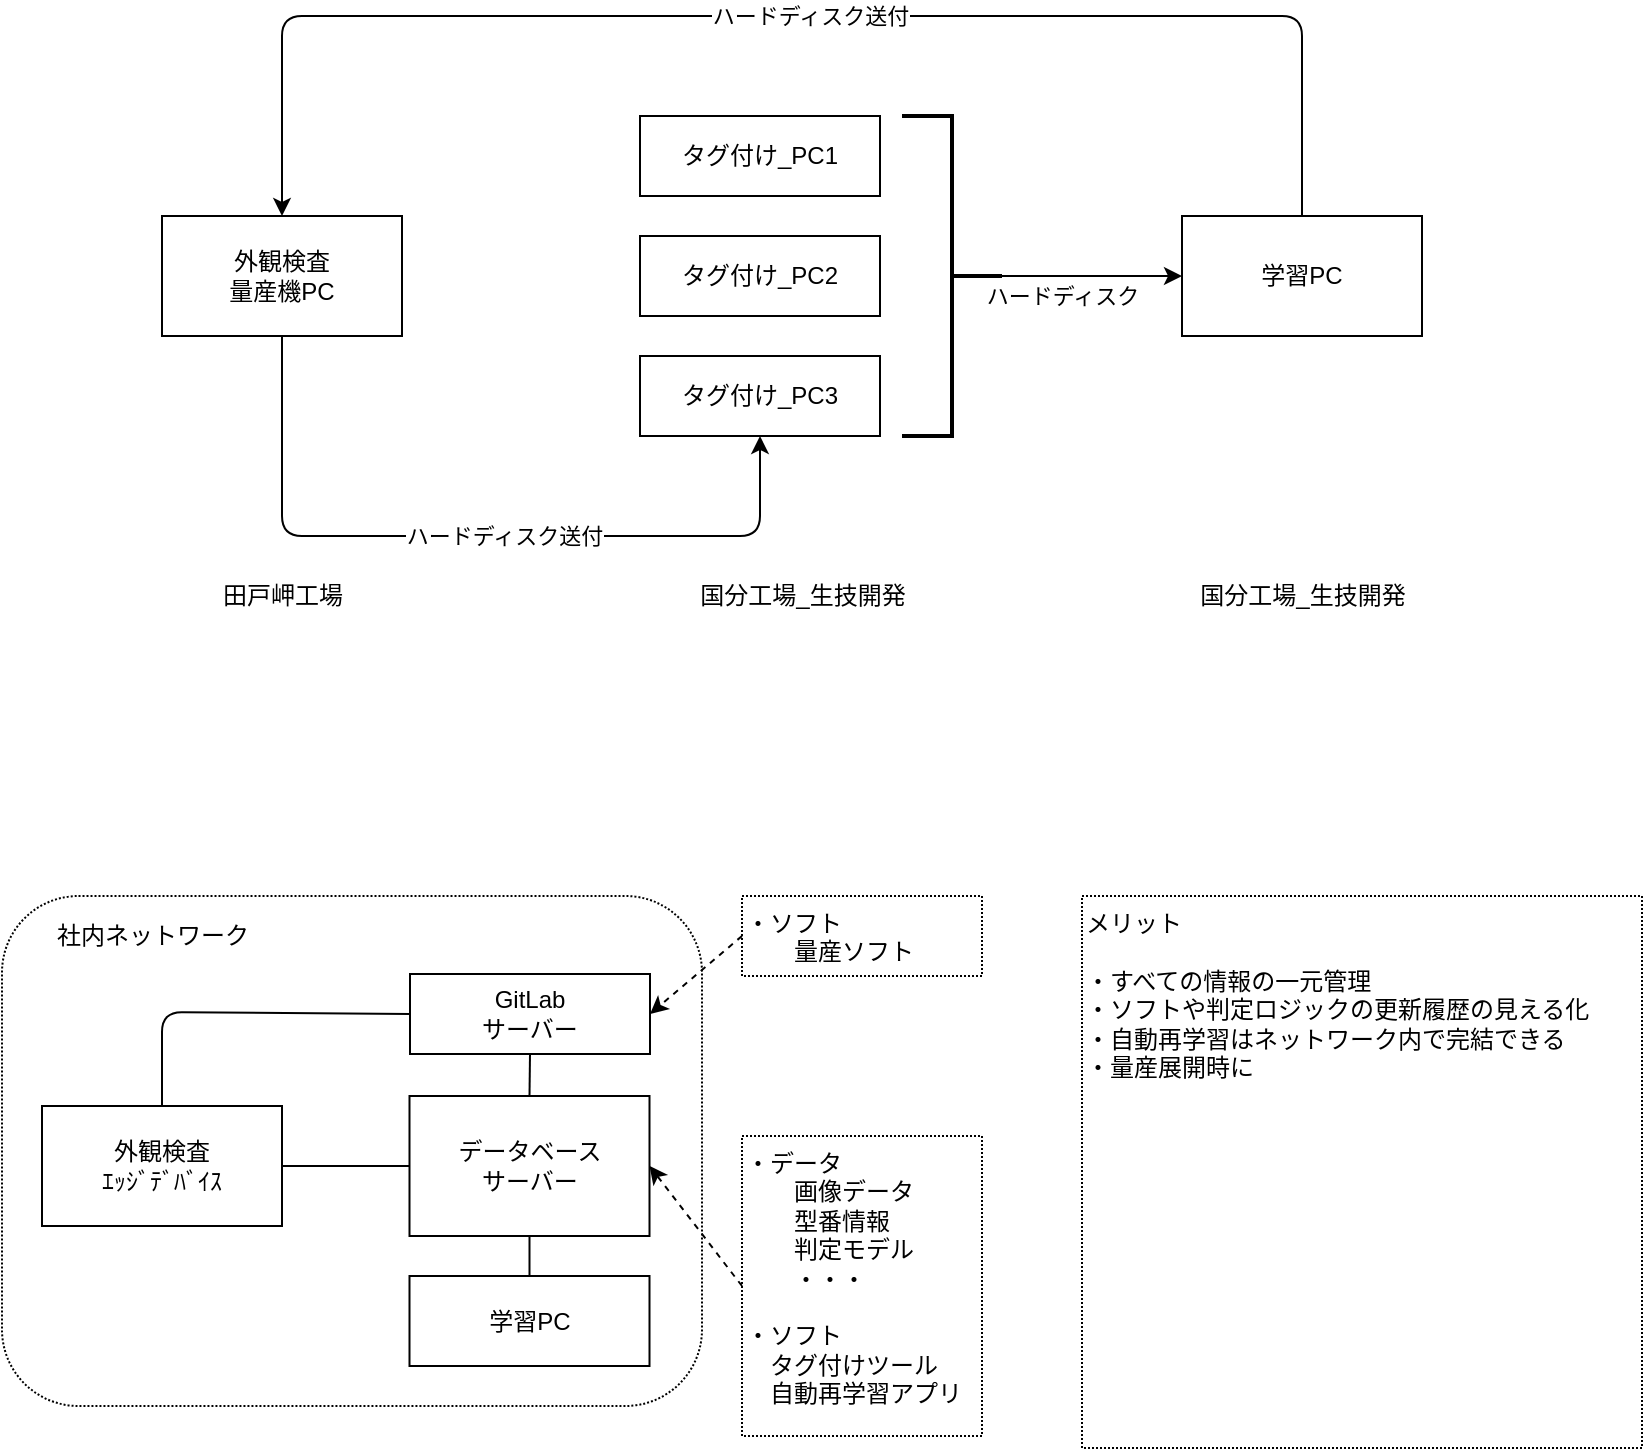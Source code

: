 <mxfile version="14.4.8" type="github">
  <diagram id="zSGuNCVuyLexyMfJzmde" name="ページ1">
    <mxGraphModel dx="1038" dy="548" grid="1" gridSize="10" guides="1" tooltips="1" connect="1" arrows="1" fold="1" page="1" pageScale="1" pageWidth="827" pageHeight="1169" math="0" shadow="0">
      <root>
        <mxCell id="0" />
        <mxCell id="1" parent="0" />
        <mxCell id="Tm7CqngPH54pWnZSqlNK-62" value="" style="rounded=1;whiteSpace=wrap;html=1;dashed=1;dashPattern=1 1;align=left;" vertex="1" parent="1">
          <mxGeometry x="40" y="500" width="350" height="255" as="geometry" />
        </mxCell>
        <mxCell id="Tm7CqngPH54pWnZSqlNK-1" value="外観検査&lt;br&gt;量産機PC" style="rounded=0;whiteSpace=wrap;html=1;" vertex="1" parent="1">
          <mxGeometry x="120" y="160" width="120" height="60" as="geometry" />
        </mxCell>
        <mxCell id="Tm7CqngPH54pWnZSqlNK-3" value="タグ付け_PC1" style="rounded=0;whiteSpace=wrap;html=1;" vertex="1" parent="1">
          <mxGeometry x="359" y="110" width="120" height="40" as="geometry" />
        </mxCell>
        <mxCell id="Tm7CqngPH54pWnZSqlNK-6" value="タグ付け_PC2" style="rounded=0;whiteSpace=wrap;html=1;" vertex="1" parent="1">
          <mxGeometry x="359" y="170" width="120" height="40" as="geometry" />
        </mxCell>
        <mxCell id="Tm7CqngPH54pWnZSqlNK-7" value="タグ付け_PC3" style="rounded=0;whiteSpace=wrap;html=1;" vertex="1" parent="1">
          <mxGeometry x="359" y="230" width="120" height="40" as="geometry" />
        </mxCell>
        <mxCell id="Tm7CqngPH54pWnZSqlNK-8" value="学習PC" style="rounded=0;whiteSpace=wrap;html=1;" vertex="1" parent="1">
          <mxGeometry x="630" y="160" width="120" height="60" as="geometry" />
        </mxCell>
        <mxCell id="Tm7CqngPH54pWnZSqlNK-9" value="田戸岬工場" style="text;html=1;align=center;verticalAlign=middle;resizable=0;points=[];autosize=1;" vertex="1" parent="1">
          <mxGeometry x="140" y="340" width="80" height="20" as="geometry" />
        </mxCell>
        <mxCell id="Tm7CqngPH54pWnZSqlNK-10" value="国分工場_生技開発" style="text;html=1;align=center;verticalAlign=middle;resizable=0;points=[];autosize=1;" vertex="1" parent="1">
          <mxGeometry x="380" y="340" width="120" height="20" as="geometry" />
        </mxCell>
        <mxCell id="Tm7CqngPH54pWnZSqlNK-12" value="" style="endArrow=classic;html=1;exitX=0.5;exitY=1;exitDx=0;exitDy=0;entryX=0.5;entryY=1;entryDx=0;entryDy=0;" edge="1" parent="1" source="Tm7CqngPH54pWnZSqlNK-1" target="Tm7CqngPH54pWnZSqlNK-7">
          <mxGeometry relative="1" as="geometry">
            <mxPoint x="370" y="250" as="sourcePoint" />
            <mxPoint x="470" y="250" as="targetPoint" />
            <Array as="points">
              <mxPoint x="180" y="320" />
              <mxPoint x="419" y="320" />
            </Array>
          </mxGeometry>
        </mxCell>
        <mxCell id="Tm7CqngPH54pWnZSqlNK-13" value="ハードディスク送付" style="edgeLabel;resizable=0;html=1;align=center;verticalAlign=middle;" connectable="0" vertex="1" parent="Tm7CqngPH54pWnZSqlNK-12">
          <mxGeometry relative="1" as="geometry">
            <mxPoint x="15.83" as="offset" />
          </mxGeometry>
        </mxCell>
        <mxCell id="Tm7CqngPH54pWnZSqlNK-15" value="" style="strokeWidth=2;html=1;shape=mxgraph.flowchart.annotation_2;align=left;labelPosition=right;pointerEvents=1;direction=west;" vertex="1" parent="1">
          <mxGeometry x="490" y="110" width="50" height="160" as="geometry" />
        </mxCell>
        <mxCell id="Tm7CqngPH54pWnZSqlNK-16" value="" style="endArrow=classic;html=1;exitX=0;exitY=0.5;exitDx=0;exitDy=0;exitPerimeter=0;entryX=0;entryY=0.5;entryDx=0;entryDy=0;" edge="1" parent="1" source="Tm7CqngPH54pWnZSqlNK-15" target="Tm7CqngPH54pWnZSqlNK-8">
          <mxGeometry width="50" height="50" relative="1" as="geometry">
            <mxPoint x="390" y="120" as="sourcePoint" />
            <mxPoint x="440" y="70" as="targetPoint" />
          </mxGeometry>
        </mxCell>
        <mxCell id="Tm7CqngPH54pWnZSqlNK-17" value="" style="endArrow=classic;html=1;exitX=0.5;exitY=0;exitDx=0;exitDy=0;entryX=0.5;entryY=0;entryDx=0;entryDy=0;" edge="1" parent="1" source="Tm7CqngPH54pWnZSqlNK-8" target="Tm7CqngPH54pWnZSqlNK-1">
          <mxGeometry width="50" height="50" relative="1" as="geometry">
            <mxPoint x="390" y="120" as="sourcePoint" />
            <mxPoint x="440" y="70" as="targetPoint" />
            <Array as="points">
              <mxPoint x="690" y="60" />
              <mxPoint x="180" y="60" />
            </Array>
          </mxGeometry>
        </mxCell>
        <mxCell id="Tm7CqngPH54pWnZSqlNK-18" value="ハードディスク送付" style="edgeLabel;html=1;align=center;verticalAlign=middle;resizable=0;points=[];" vertex="1" connectable="0" parent="Tm7CqngPH54pWnZSqlNK-17">
          <mxGeometry x="-0.026" relative="1" as="geometry">
            <mxPoint as="offset" />
          </mxGeometry>
        </mxCell>
        <mxCell id="Tm7CqngPH54pWnZSqlNK-20" value="国分工場_生技開発" style="text;html=1;align=center;verticalAlign=middle;resizable=0;points=[];autosize=1;" vertex="1" parent="1">
          <mxGeometry x="630" y="340" width="120" height="20" as="geometry" />
        </mxCell>
        <mxCell id="Tm7CqngPH54pWnZSqlNK-21" value="外観検査&lt;br&gt;ｴｯｼﾞﾃﾞﾊﾞｲｽ" style="rounded=0;whiteSpace=wrap;html=1;" vertex="1" parent="1">
          <mxGeometry x="60" y="605" width="120" height="60" as="geometry" />
        </mxCell>
        <mxCell id="Tm7CqngPH54pWnZSqlNK-22" value="データベース&lt;br&gt;サーバー" style="rounded=0;whiteSpace=wrap;html=1;" vertex="1" parent="1">
          <mxGeometry x="243.75" y="600" width="120" height="70" as="geometry" />
        </mxCell>
        <mxCell id="Tm7CqngPH54pWnZSqlNK-23" value="学習PC" style="rounded=0;whiteSpace=wrap;html=1;" vertex="1" parent="1">
          <mxGeometry x="243.75" y="690" width="120" height="45" as="geometry" />
        </mxCell>
        <mxCell id="Tm7CqngPH54pWnZSqlNK-24" value="GitLab&lt;br&gt;サーバー" style="rounded=0;whiteSpace=wrap;html=1;" vertex="1" parent="1">
          <mxGeometry x="244" y="539" width="120" height="40" as="geometry" />
        </mxCell>
        <mxCell id="Tm7CqngPH54pWnZSqlNK-25" value="ハードディスク" style="edgeLabel;html=1;align=center;verticalAlign=middle;resizable=0;points=[];" vertex="1" connectable="0" parent="1">
          <mxGeometry x="569.996" y="200.0" as="geometry" />
        </mxCell>
        <mxCell id="Tm7CqngPH54pWnZSqlNK-37" value="" style="endArrow=none;html=1;exitX=1;exitY=0.5;exitDx=0;exitDy=0;entryX=0;entryY=0.5;entryDx=0;entryDy=0;" edge="1" parent="1" source="Tm7CqngPH54pWnZSqlNK-21" target="Tm7CqngPH54pWnZSqlNK-22">
          <mxGeometry width="50" height="50" relative="1" as="geometry">
            <mxPoint x="122.75" y="635" as="sourcePoint" />
            <mxPoint x="172.75" y="585" as="targetPoint" />
          </mxGeometry>
        </mxCell>
        <mxCell id="Tm7CqngPH54pWnZSqlNK-47" value="" style="endArrow=none;html=1;entryX=0.5;entryY=1;entryDx=0;entryDy=0;" edge="1" parent="1" source="Tm7CqngPH54pWnZSqlNK-23" target="Tm7CqngPH54pWnZSqlNK-22">
          <mxGeometry width="50" height="50" relative="1" as="geometry">
            <mxPoint x="133.75" y="835" as="sourcePoint" />
            <mxPoint x="183.75" y="785" as="targetPoint" />
          </mxGeometry>
        </mxCell>
        <mxCell id="Tm7CqngPH54pWnZSqlNK-55" value="・データ&lt;br&gt;　　画像データ&lt;br&gt;　　型番情報&lt;br&gt;　　判定モデル&lt;br&gt;　　・・・&lt;br&gt;&lt;br&gt;・ソフト&lt;br&gt;　タグ付けツール&lt;br&gt;　自動再学習アプリ" style="rounded=0;whiteSpace=wrap;html=1;align=left;verticalAlign=top;dashed=1;dashPattern=1 1;" vertex="1" parent="1">
          <mxGeometry x="410" y="620" width="120" height="150" as="geometry" />
        </mxCell>
        <mxCell id="Tm7CqngPH54pWnZSqlNK-57" value="" style="endArrow=none;html=1;exitX=0;exitY=0.5;exitDx=0;exitDy=0;entryX=0.5;entryY=0;entryDx=0;entryDy=0;" edge="1" parent="1" source="Tm7CqngPH54pWnZSqlNK-24" target="Tm7CqngPH54pWnZSqlNK-21">
          <mxGeometry width="50" height="50" relative="1" as="geometry">
            <mxPoint x="384.25" y="590" as="sourcePoint" />
            <mxPoint x="434.25" y="540" as="targetPoint" />
            <Array as="points">
              <mxPoint x="120" y="558" />
            </Array>
          </mxGeometry>
        </mxCell>
        <mxCell id="Tm7CqngPH54pWnZSqlNK-60" value="" style="endArrow=classic;html=1;entryX=1;entryY=0.5;entryDx=0;entryDy=0;exitX=0;exitY=0.5;exitDx=0;exitDy=0;dashed=1;" edge="1" parent="1" source="Tm7CqngPH54pWnZSqlNK-55" target="Tm7CqngPH54pWnZSqlNK-22">
          <mxGeometry width="50" height="50" relative="1" as="geometry">
            <mxPoint x="384.25" y="580" as="sourcePoint" />
            <mxPoint x="434.25" y="530" as="targetPoint" />
          </mxGeometry>
        </mxCell>
        <mxCell id="Tm7CqngPH54pWnZSqlNK-63" value="社内ネットワーク" style="text;html=1;align=center;verticalAlign=middle;resizable=0;points=[];autosize=1;" vertex="1" parent="1">
          <mxGeometry x="60" y="510" width="110" height="20" as="geometry" />
        </mxCell>
        <mxCell id="Tm7CqngPH54pWnZSqlNK-66" style="edgeStyle=orthogonalEdgeStyle;rounded=0;orthogonalLoop=1;jettySize=auto;html=1;exitX=0.5;exitY=1;exitDx=0;exitDy=0;dashed=1;" edge="1" parent="1" source="Tm7CqngPH54pWnZSqlNK-23" target="Tm7CqngPH54pWnZSqlNK-23">
          <mxGeometry relative="1" as="geometry" />
        </mxCell>
        <mxCell id="Tm7CqngPH54pWnZSqlNK-69" value="" style="endArrow=none;html=1;entryX=0.5;entryY=1;entryDx=0;entryDy=0;exitX=0.5;exitY=0;exitDx=0;exitDy=0;" edge="1" parent="1" source="Tm7CqngPH54pWnZSqlNK-22" target="Tm7CqngPH54pWnZSqlNK-24">
          <mxGeometry width="50" height="50" relative="1" as="geometry">
            <mxPoint x="320" y="599" as="sourcePoint" />
            <mxPoint x="320" y="579" as="targetPoint" />
          </mxGeometry>
        </mxCell>
        <mxCell id="Tm7CqngPH54pWnZSqlNK-71" value="・ソフト&lt;br&gt;　　量産ソフト" style="rounded=0;whiteSpace=wrap;html=1;align=left;verticalAlign=top;dashed=1;dashPattern=1 1;" vertex="1" parent="1">
          <mxGeometry x="410" y="500" width="120" height="40" as="geometry" />
        </mxCell>
        <mxCell id="Tm7CqngPH54pWnZSqlNK-72" value="" style="endArrow=classic;html=1;entryX=1;entryY=0.5;entryDx=0;entryDy=0;exitX=0;exitY=0.5;exitDx=0;exitDy=0;dashed=1;" edge="1" parent="1" source="Tm7CqngPH54pWnZSqlNK-71" target="Tm7CqngPH54pWnZSqlNK-24">
          <mxGeometry width="50" height="50" relative="1" as="geometry">
            <mxPoint x="460" y="705" as="sourcePoint" />
            <mxPoint x="373.75" y="645" as="targetPoint" />
          </mxGeometry>
        </mxCell>
        <mxCell id="Tm7CqngPH54pWnZSqlNK-74" value="メリット&lt;br&gt;&lt;br&gt;・すべての情報の一元管理&lt;br&gt;・ソフトや判定ロジックの更新履歴の見える化&lt;br&gt;・自動再学習はネットワーク内で完結できる&lt;br&gt;・量産展開時に" style="rounded=0;whiteSpace=wrap;html=1;align=left;verticalAlign=top;dashed=1;dashPattern=1 1;" vertex="1" parent="1">
          <mxGeometry x="580" y="500" width="280" height="276" as="geometry" />
        </mxCell>
      </root>
    </mxGraphModel>
  </diagram>
</mxfile>
